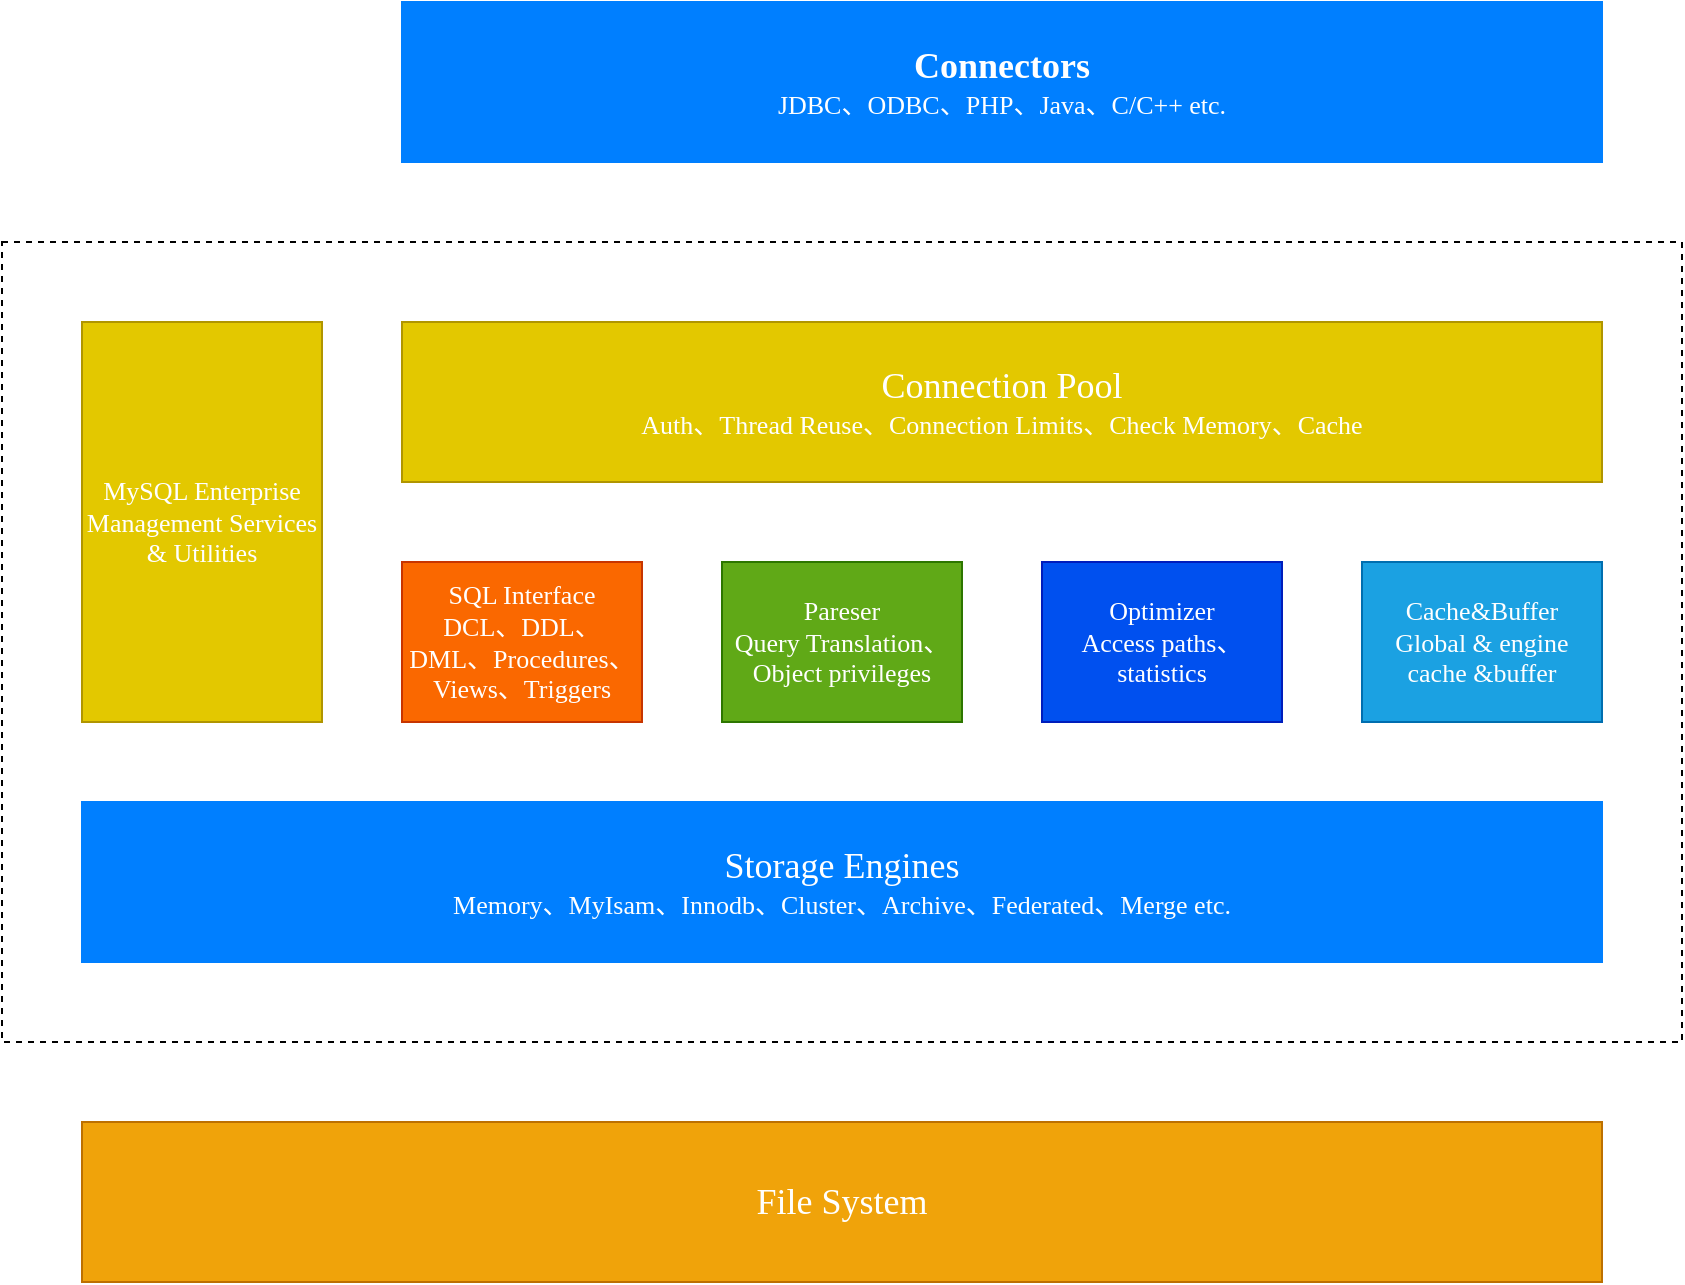 <mxfile version="13.2.4" type="device"><diagram id="prtHgNgQTEPvFCAcTncT" name="Page-1"><mxGraphModel dx="946" dy="610" grid="1" gridSize="10" guides="1" tooltips="1" connect="1" arrows="1" fold="1" page="1" pageScale="1" pageWidth="827" pageHeight="1169" math="0" shadow="0"><root><mxCell id="0"/><mxCell id="1" parent="0"/><mxCell id="4sgi3j0ulceMT-sCloGP-1" value="&lt;b&gt;&lt;font style=&quot;font-size: 18px&quot;&gt;Connectors&lt;/font&gt;&lt;/b&gt;&lt;br style=&quot;font-size: 13px&quot;&gt;JDBC、ODBC、PHP、Java、C/C++ etc." style="rounded=0;whiteSpace=wrap;html=1;fontFamily=Comic Sans MS;labelBackgroundColor=none;fillColor=#007FFF;fontColor=#FFFFFF;fontStyle=0;fontSize=13;spacingTop=2;spacingBottom=2;spacing=2;strokeColor=#007FFF;" vertex="1" parent="1"><mxGeometry x="240" y="80" width="600" height="80" as="geometry"/></mxCell><mxCell id="4sgi3j0ulceMT-sCloGP-2" value="" style="rounded=0;whiteSpace=wrap;html=1;dashed=1;fillColor=none;fontFamily=Comic Sans MS;fontStyle=0;fontSize=13;spacingTop=2;spacingBottom=2;spacing=2;" vertex="1" parent="1"><mxGeometry x="40" y="200" width="840" height="400" as="geometry"/></mxCell><mxCell id="4sgi3j0ulceMT-sCloGP-3" value="&lt;font style=&quot;font-size: 18px&quot;&gt;Connection Pool&lt;/font&gt;&lt;br style=&quot;font-size: 13px&quot;&gt;Auth、Thread Reuse、Connection Limits、Check Memory、Cache" style="rounded=0;whiteSpace=wrap;html=1;fillColor=#e3c800;fontFamily=Comic Sans MS;fontStyle=0;fontSize=13;spacingTop=2;spacingBottom=2;spacing=2;strokeColor=#B09500;fontColor=#ffffff;" vertex="1" parent="1"><mxGeometry x="240" y="240" width="600" height="80" as="geometry"/></mxCell><mxCell id="4sgi3j0ulceMT-sCloGP-4" value="MySQL Enterprise Management Services &amp;amp; Utilities" style="rounded=0;whiteSpace=wrap;html=1;fillColor=#e3c800;fontFamily=Comic Sans MS;fontStyle=0;fontSize=13;spacingTop=2;spacingBottom=2;spacing=2;strokeColor=#B09500;fontColor=#ffffff;" vertex="1" parent="1"><mxGeometry x="80" y="240" width="120" height="200" as="geometry"/></mxCell><mxCell id="4sgi3j0ulceMT-sCloGP-5" value="SQL Interface&lt;br style=&quot;font-size: 13px;&quot;&gt;DCL、DDL、DML、Procedures、Views、Triggers" style="rounded=0;whiteSpace=wrap;html=1;fillColor=#fa6800;fontFamily=Comic Sans MS;fontStyle=0;fontSize=13;spacingTop=2;spacingBottom=2;spacing=2;strokeColor=#C73500;fontColor=#ffffff;" vertex="1" parent="1"><mxGeometry x="240" y="360" width="120" height="80" as="geometry"/></mxCell><mxCell id="4sgi3j0ulceMT-sCloGP-6" value="Pareser&lt;br style=&quot;font-size: 13px;&quot;&gt;Query Translation、Object privileges" style="rounded=0;whiteSpace=wrap;html=1;fillColor=#60a917;fontFamily=Comic Sans MS;fontStyle=0;fontSize=13;spacingTop=2;spacingBottom=2;spacing=2;strokeColor=#2D7600;fontColor=#ffffff;" vertex="1" parent="1"><mxGeometry x="400" y="360" width="120" height="80" as="geometry"/></mxCell><mxCell id="4sgi3j0ulceMT-sCloGP-7" value="Optimizer&lt;br style=&quot;font-size: 13px;&quot;&gt;Access paths、statistics" style="rounded=0;whiteSpace=wrap;html=1;fillColor=#0050ef;fontFamily=Comic Sans MS;fontStyle=0;fontSize=13;spacingTop=2;spacingBottom=2;spacing=2;strokeColor=#001DBC;fontColor=#ffffff;" vertex="1" parent="1"><mxGeometry x="560" y="360" width="120" height="80" as="geometry"/></mxCell><mxCell id="4sgi3j0ulceMT-sCloGP-8" value="Cache&amp;amp;Buffer&lt;br style=&quot;font-size: 13px;&quot;&gt;Global &amp;amp; engine cache &amp;amp;buffer" style="rounded=0;whiteSpace=wrap;html=1;fillColor=#1ba1e2;fontFamily=Comic Sans MS;fontStyle=0;fontSize=13;spacingTop=2;spacingBottom=2;spacing=2;strokeColor=#006EAF;fontColor=#ffffff;" vertex="1" parent="1"><mxGeometry x="720" y="360" width="120" height="80" as="geometry"/></mxCell><mxCell id="4sgi3j0ulceMT-sCloGP-9" value="&lt;font style=&quot;font-size: 18px&quot;&gt;Storage Engines&lt;/font&gt;&lt;br style=&quot;font-size: 13px&quot;&gt;Memory、MyIsam、Innodb、Cluster、Archive、Federated、Merge etc." style="rounded=0;whiteSpace=wrap;html=1;fillColor=#007FFF;fontFamily=Comic Sans MS;fontStyle=0;fontSize=13;spacingTop=2;spacingBottom=2;spacing=2;strokeColor=#007FFF;fontColor=#FFFFFF;" vertex="1" parent="1"><mxGeometry x="80" y="480" width="760" height="80" as="geometry"/></mxCell><mxCell id="4sgi3j0ulceMT-sCloGP-10" value="&lt;font style=&quot;font-size: 18px&quot;&gt;File System&lt;/font&gt;" style="rounded=0;whiteSpace=wrap;html=1;fillColor=#f0a30a;fontFamily=Comic Sans MS;fontStyle=0;fontSize=13;spacingTop=2;spacingBottom=2;spacing=2;strokeColor=#BD7000;fontColor=#ffffff;" vertex="1" parent="1"><mxGeometry x="80" y="640" width="760" height="80" as="geometry"/></mxCell></root></mxGraphModel></diagram></mxfile>